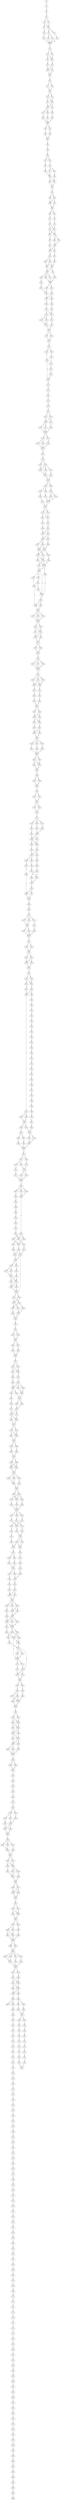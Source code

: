 strict digraph  {
	S0 -> S1 [ label = T ];
	S1 -> S2 [ label = G ];
	S2 -> S3 [ label = A ];
	S3 -> S4 [ label = C ];
	S3 -> S5 [ label = T ];
	S4 -> S6 [ label = G ];
	S4 -> S7 [ label = A ];
	S5 -> S6 [ label = G ];
	S6 -> S8 [ label = C ];
	S6 -> S9 [ label = A ];
	S7 -> S10 [ label = G ];
	S8 -> S11 [ label = T ];
	S9 -> S12 [ label = G ];
	S9 -> S13 [ label = C ];
	S10 -> S14 [ label = A ];
	S11 -> S15 [ label = A ];
	S12 -> S15 [ label = A ];
	S13 -> S15 [ label = A ];
	S14 -> S15 [ label = A ];
	S15 -> S16 [ label = A ];
	S16 -> S17 [ label = C ];
	S16 -> S18 [ label = T ];
	S17 -> S19 [ label = G ];
	S17 -> S20 [ label = A ];
	S18 -> S19 [ label = G ];
	S19 -> S21 [ label = G ];
	S20 -> S22 [ label = A ];
	S21 -> S23 [ label = C ];
	S21 -> S24 [ label = G ];
	S22 -> S24 [ label = G ];
	S23 -> S25 [ label = A ];
	S24 -> S25 [ label = A ];
	S25 -> S26 [ label = T ];
	S26 -> S27 [ label = C ];
	S26 -> S28 [ label = T ];
	S27 -> S29 [ label = T ];
	S28 -> S29 [ label = T ];
	S29 -> S30 [ label = A ];
	S29 -> S31 [ label = T ];
	S30 -> S32 [ label = C ];
	S30 -> S33 [ label = T ];
	S31 -> S32 [ label = C ];
	S32 -> S34 [ label = C ];
	S32 -> S35 [ label = A ];
	S33 -> S35 [ label = A ];
	S34 -> S36 [ label = T ];
	S35 -> S37 [ label = A ];
	S35 -> S38 [ label = G ];
	S36 -> S39 [ label = C ];
	S37 -> S40 [ label = A ];
	S38 -> S41 [ label = T ];
	S39 -> S42 [ label = C ];
	S40 -> S42 [ label = C ];
	S41 -> S42 [ label = C ];
	S42 -> S43 [ label = C ];
	S42 -> S44 [ label = A ];
	S43 -> S45 [ label = C ];
	S44 -> S46 [ label = G ];
	S45 -> S47 [ label = T ];
	S46 -> S47 [ label = T ];
	S47 -> S48 [ label = G ];
	S48 -> S49 [ label = T ];
	S49 -> S50 [ label = T ];
	S50 -> S51 [ label = A ];
	S50 -> S52 [ label = T ];
	S51 -> S53 [ label = C ];
	S52 -> S54 [ label = T ];
	S53 -> S55 [ label = C ];
	S54 -> S56 [ label = A ];
	S54 -> S57 [ label = G ];
	S55 -> S58 [ label = C ];
	S56 -> S59 [ label = G ];
	S57 -> S58 [ label = C ];
	S58 -> S60 [ label = T ];
	S58 -> S61 [ label = C ];
	S59 -> S61 [ label = C ];
	S60 -> S62 [ label = T ];
	S61 -> S62 [ label = T ];
	S62 -> S63 [ label = G ];
	S63 -> S64 [ label = C ];
	S63 -> S65 [ label = T ];
	S64 -> S66 [ label = C ];
	S65 -> S67 [ label = T ];
	S65 -> S66 [ label = C ];
	S66 -> S68 [ label = T ];
	S67 -> S68 [ label = T ];
	S68 -> S69 [ label = G ];
	S68 -> S70 [ label = T ];
	S69 -> S71 [ label = C ];
	S70 -> S72 [ label = T ];
	S71 -> S73 [ label = C ];
	S72 -> S74 [ label = T ];
	S73 -> S75 [ label = T ];
	S73 -> S76 [ label = A ];
	S74 -> S75 [ label = T ];
	S75 -> S77 [ label = C ];
	S75 -> S78 [ label = T ];
	S76 -> S78 [ label = T ];
	S76 -> S77 [ label = C ];
	S77 -> S79 [ label = A ];
	S78 -> S80 [ label = G ];
	S78 -> S81 [ label = T ];
	S79 -> S82 [ label = C ];
	S80 -> S83 [ label = T ];
	S81 -> S83 [ label = T ];
	S82 -> S84 [ label = A ];
	S83 -> S84 [ label = A ];
	S83 -> S85 [ label = T ];
	S84 -> S86 [ label = C ];
	S85 -> S87 [ label = T ];
	S86 -> S88 [ label = C ];
	S86 -> S89 [ label = T ];
	S87 -> S90 [ label = A ];
	S88 -> S91 [ label = G ];
	S89 -> S92 [ label = A ];
	S89 -> S91 [ label = G ];
	S90 -> S92 [ label = A ];
	S91 -> S93 [ label = C ];
	S92 -> S93 [ label = C ];
	S92 -> S94 [ label = T ];
	S93 -> S95 [ label = C ];
	S93 -> S96 [ label = A ];
	S93 -> S97 [ label = T ];
	S94 -> S98 [ label = G ];
	S95 -> S99 [ label = G ];
	S96 -> S100 [ label = A ];
	S97 -> S99 [ label = G ];
	S98 -> S99 [ label = G ];
	S99 -> S101 [ label = T ];
	S99 -> S102 [ label = G ];
	S100 -> S103 [ label = A ];
	S101 -> S104 [ label = C ];
	S102 -> S105 [ label = G ];
	S103 -> S105 [ label = G ];
	S104 -> S106 [ label = C ];
	S104 -> S107 [ label = A ];
	S105 -> S107 [ label = A ];
	S106 -> S108 [ label = G ];
	S107 -> S109 [ label = A ];
	S108 -> S110 [ label = C ];
	S109 -> S111 [ label = A ];
	S110 -> S112 [ label = C ];
	S111 -> S113 [ label = A ];
	S111 -> S112 [ label = C ];
	S112 -> S114 [ label = G ];
	S113 -> S115 [ label = T ];
	S113 -> S116 [ label = A ];
	S114 -> S117 [ label = C ];
	S115 -> S118 [ label = A ];
	S116 -> S118 [ label = A ];
	S117 -> S119 [ label = T ];
	S118 -> S119 [ label = T ];
	S119 -> S120 [ label = A ];
	S119 -> S121 [ label = T ];
	S120 -> S122 [ label = C ];
	S121 -> S122 [ label = C ];
	S122 -> S123 [ label = T ];
	S123 -> S124 [ label = A ];
	S123 -> S125 [ label = T ];
	S124 -> S126 [ label = C ];
	S125 -> S127 [ label = T ];
	S126 -> S128 [ label = A ];
	S127 -> S129 [ label = T ];
	S128 -> S130 [ label = G ];
	S129 -> S131 [ label = T ];
	S130 -> S132 [ label = G ];
	S131 -> S133 [ label = T ];
	S132 -> S134 [ label = C ];
	S133 -> S128 [ label = A ];
	S134 -> S135 [ label = C ];
	S135 -> S136 [ label = A ];
	S136 -> S137 [ label = G ];
	S137 -> S138 [ label = G ];
	S137 -> S139 [ label = C ];
	S138 -> S140 [ label = T ];
	S139 -> S140 [ label = T ];
	S139 -> S141 [ label = C ];
	S140 -> S142 [ label = G ];
	S140 -> S143 [ label = T ];
	S141 -> S144 [ label = C ];
	S142 -> S145 [ label = T ];
	S143 -> S145 [ label = T ];
	S144 -> S145 [ label = T ];
	S145 -> S146 [ label = G ];
	S145 -> S147 [ label = A ];
	S146 -> S148 [ label = C ];
	S146 -> S149 [ label = T ];
	S147 -> S150 [ label = A ];
	S148 -> S151 [ label = T ];
	S149 -> S151 [ label = T ];
	S150 -> S151 [ label = T ];
	S151 -> S152 [ label = G ];
	S152 -> S153 [ label = A ];
	S153 -> S154 [ label = G ];
	S153 -> S155 [ label = C ];
	S154 -> S156 [ label = A ];
	S155 -> S157 [ label = C ];
	S155 -> S156 [ label = A ];
	S155 -> S158 [ label = T ];
	S156 -> S159 [ label = G ];
	S157 -> S160 [ label = A ];
	S158 -> S159 [ label = G ];
	S159 -> S161 [ label = T ];
	S160 -> S161 [ label = T ];
	S161 -> S162 [ label = G ];
	S161 -> S163 [ label = A ];
	S162 -> S164 [ label = T ];
	S162 -> S165 [ label = A ];
	S163 -> S166 [ label = G ];
	S164 -> S167 [ label = G ];
	S165 -> S168 [ label = A ];
	S166 -> S169 [ label = C ];
	S166 -> S170 [ label = T ];
	S167 -> S171 [ label = T ];
	S168 -> S172 [ label = G ];
	S169 -> S171 [ label = T ];
	S170 -> S171 [ label = T ];
	S171 -> S173 [ label = G ];
	S172 -> S173 [ label = G ];
	S173 -> S174 [ label = G ];
	S173 -> S175 [ label = A ];
	S174 -> S176 [ label = G ];
	S174 -> S177 [ label = T ];
	S175 -> S177 [ label = T ];
	S176 -> S178 [ label = C ];
	S177 -> S179 [ label = G ];
	S178 -> S180 [ label = A ];
	S179 -> S181 [ label = G ];
	S180 -> S182 [ label = G ];
	S181 -> S183 [ label = A ];
	S181 -> S182 [ label = G ];
	S182 -> S184 [ label = G ];
	S183 -> S185 [ label = C ];
	S183 -> S184 [ label = G ];
	S184 -> S186 [ label = G ];
	S184 -> S187 [ label = A ];
	S185 -> S188 [ label = T ];
	S186 -> S189 [ label = C ];
	S186 -> S190 [ label = A ];
	S187 -> S189 [ label = C ];
	S188 -> S190 [ label = A ];
	S189 -> S191 [ label = A ];
	S189 -> S192 [ label = T ];
	S190 -> S192 [ label = T ];
	S190 -> S193 [ label = C ];
	S191 -> S194 [ label = G ];
	S192 -> S195 [ label = C ];
	S192 -> S194 [ label = G ];
	S193 -> S196 [ label = A ];
	S194 -> S197 [ label = C ];
	S194 -> S198 [ label = T ];
	S195 -> S198 [ label = T ];
	S196 -> S198 [ label = T ];
	S197 -> S199 [ label = A ];
	S198 -> S199 [ label = A ];
	S198 -> S200 [ label = G ];
	S199 -> S201 [ label = G ];
	S199 -> S202 [ label = A ];
	S199 -> S203 [ label = A ];
	S200 -> S202 [ label = A ];
	S201 -> S204 [ label = C ];
	S202 -> S205 [ label = G ];
	S203 -> S206 [ label = T ];
	S204 -> S207 [ label = C ];
	S205 -> S208 [ label = G ];
	S205 -> S209 [ label = C ];
	S206 -> S208 [ label = G ];
	S207 -> S202 [ label = A ];
	S208 -> S210 [ label = T ];
	S209 -> S210 [ label = T ];
	S210 -> S211 [ label = G ];
	S210 -> S212 [ label = C ];
	S210 -> S213 [ label = T ];
	S211 -> S214 [ label = T ];
	S212 -> S214 [ label = T ];
	S213 -> S214 [ label = T ];
	S214 -> S215 [ label = G ];
	S214 -> S216 [ label = C ];
	S215 -> S217 [ label = T ];
	S215 -> S218 [ label = C ];
	S216 -> S218 [ label = C ];
	S217 -> S219 [ label = G ];
	S218 -> S219 [ label = G ];
	S218 -> S220 [ label = A ];
	S219 -> S221 [ label = T ];
	S220 -> S221 [ label = T ];
	S221 -> S222 [ label = T ];
	S221 -> S223 [ label = C ];
	S222 -> S224 [ label = C ];
	S223 -> S224 [ label = C ];
	S224 -> S225 [ label = A ];
	S225 -> S226 [ label = G ];
	S225 -> S227 [ label = T ];
	S225 -> S228 [ label = A ];
	S226 -> S229 [ label = G ];
	S227 -> S229 [ label = G ];
	S228 -> S229 [ label = G ];
	S229 -> S230 [ label = T ];
	S230 -> S231 [ label = T ];
	S230 -> S232 [ label = A ];
	S230 -> S233 [ label = G ];
	S231 -> S234 [ label = C ];
	S232 -> S235 [ label = G ];
	S233 -> S234 [ label = C ];
	S233 -> S235 [ label = G ];
	S234 -> S236 [ label = C ];
	S235 -> S237 [ label = G ];
	S236 -> S238 [ label = T ];
	S237 -> S239 [ label = A ];
	S238 -> S240 [ label = C ];
	S239 -> S241 [ label = T ];
	S240 -> S242 [ label = C ];
	S241 -> S242 [ label = C ];
	S242 -> S243 [ label = T ];
	S242 -> S244 [ label = A ];
	S243 -> S245 [ label = G ];
	S244 -> S246 [ label = A ];
	S244 -> S245 [ label = G ];
	S245 -> S247 [ label = T ];
	S245 -> S248 [ label = A ];
	S246 -> S248 [ label = A ];
	S247 -> S249 [ label = T ];
	S248 -> S250 [ label = G ];
	S249 -> S251 [ label = C ];
	S250 -> S252 [ label = G ];
	S250 -> S251 [ label = C ];
	S251 -> S253 [ label = T ];
	S252 -> S253 [ label = T ];
	S253 -> S254 [ label = C ];
	S253 -> S255 [ label = G ];
	S253 -> S256 [ label = T ];
	S254 -> S257 [ label = C ];
	S255 -> S258 [ label = A ];
	S256 -> S259 [ label = G ];
	S257 -> S260 [ label = T ];
	S258 -> S260 [ label = T ];
	S259 -> S260 [ label = T ];
	S260 -> S261 [ label = G ];
	S260 -> S262 [ label = A ];
	S261 -> S263 [ label = C ];
	S261 -> S264 [ label = G ];
	S262 -> S264 [ label = G ];
	S263 -> S265 [ label = A ];
	S264 -> S265 [ label = A ];
	S265 -> S266 [ label = G ];
	S266 -> S267 [ label = C ];
	S266 -> S268 [ label = A ];
	S267 -> S269 [ label = A ];
	S268 -> S269 [ label = A ];
	S269 -> S270 [ label = G ];
	S270 -> S271 [ label = G ];
	S270 -> S272 [ label = A ];
	S271 -> S273 [ label = T ];
	S272 -> S273 [ label = T ];
	S273 -> S274 [ label = C ];
	S273 -> S275 [ label = T ];
	S274 -> S276 [ label = C ];
	S275 -> S276 [ label = C ];
	S276 -> S277 [ label = T ];
	S277 -> S278 [ label = C ];
	S277 -> S279 [ label = T ];
	S277 -> S280 [ label = G ];
	S278 -> S281 [ label = G ];
	S279 -> S282 [ label = C ];
	S280 -> S283 [ label = T ];
	S281 -> S284 [ label = A ];
	S282 -> S285 [ label = T ];
	S283 -> S285 [ label = T ];
	S284 -> S286 [ label = G ];
	S285 -> S287 [ label = C ];
	S285 -> S286 [ label = G ];
	S286 -> S288 [ label = G ];
	S286 -> S289 [ label = A ];
	S287 -> S289 [ label = A ];
	S288 -> S290 [ label = C ];
	S289 -> S291 [ label = A ];
	S290 -> S292 [ label = T ];
	S291 -> S293 [ label = C ];
	S291 -> S292 [ label = T ];
	S292 -> S294 [ label = C ];
	S292 -> S295 [ label = A ];
	S293 -> S296 [ label = A ];
	S294 -> S297 [ label = C ];
	S295 -> S298 [ label = T ];
	S296 -> S299 [ label = T ];
	S297 -> S300 [ label = A ];
	S298 -> S301 [ label = G ];
	S299 -> S302 [ label = T ];
	S300 -> S303 [ label = C ];
	S301 -> S304 [ label = C ];
	S302 -> S305 [ label = T ];
	S302 -> S304 [ label = C ];
	S303 -> S306 [ label = C ];
	S304 -> S307 [ label = C ];
	S305 -> S307 [ label = C ];
	S306 -> S308 [ label = T ];
	S307 -> S309 [ label = T ];
	S308 -> S310 [ label = G ];
	S309 -> S303 [ label = C ];
	S309 -> S311 [ label = G ];
	S310 -> S312 [ label = A ];
	S311 -> S306 [ label = C ];
	S312 -> S313 [ label = T ];
	S312 -> S314 [ label = C ];
	S312 -> S315 [ label = G ];
	S313 -> S316 [ label = C ];
	S314 -> S317 [ label = T ];
	S315 -> S316 [ label = C ];
	S316 -> S318 [ label = A ];
	S316 -> S319 [ label = T ];
	S317 -> S320 [ label = G ];
	S318 -> S321 [ label = G ];
	S319 -> S321 [ label = G ];
	S320 -> S321 [ label = G ];
	S321 -> S322 [ label = C ];
	S322 -> S323 [ label = T ];
	S322 -> S324 [ label = C ];
	S323 -> S325 [ label = C ];
	S324 -> S325 [ label = C ];
	S325 -> S326 [ label = C ];
	S325 -> S327 [ label = A ];
	S326 -> S328 [ label = A ];
	S327 -> S329 [ label = G ];
	S327 -> S328 [ label = A ];
	S328 -> S330 [ label = C ];
	S329 -> S330 [ label = C ];
	S330 -> S331 [ label = A ];
	S331 -> S332 [ label = G ];
	S331 -> S333 [ label = A ];
	S332 -> S334 [ label = G ];
	S332 -> S335 [ label = A ];
	S333 -> S334 [ label = G ];
	S334 -> S336 [ label = A ];
	S335 -> S337 [ label = G ];
	S336 -> S338 [ label = G ];
	S336 -> S339 [ label = T ];
	S337 -> S339 [ label = T ];
	S338 -> S340 [ label = C ];
	S339 -> S341 [ label = T ];
	S340 -> S342 [ label = A ];
	S341 -> S343 [ label = A ];
	S341 -> S344 [ label = G ];
	S342 -> S345 [ label = C ];
	S343 -> S346 [ label = T ];
	S344 -> S346 [ label = T ];
	S345 -> S347 [ label = A ];
	S346 -> S348 [ label = A ];
	S346 -> S349 [ label = C ];
	S347 -> S350 [ label = G ];
	S348 -> S351 [ label = G ];
	S349 -> S352 [ label = G ];
	S350 -> S353 [ label = G ];
	S351 -> S354 [ label = C ];
	S351 -> S355 [ label = T ];
	S352 -> S356 [ label = C ];
	S352 -> S357 [ label = G ];
	S353 -> S358 [ label = T ];
	S354 -> S359 [ label = C ];
	S355 -> S360 [ label = A ];
	S356 -> S361 [ label = T ];
	S357 -> S361 [ label = T ];
	S358 -> S362 [ label = G ];
	S359 -> S363 [ label = C ];
	S360 -> S363 [ label = C ];
	S361 -> S363 [ label = C ];
	S362 -> S364 [ label = A ];
	S363 -> S365 [ label = C ];
	S364 -> S366 [ label = G ];
	S365 -> S367 [ label = A ];
	S365 -> S368 [ label = G ];
	S366 -> S369 [ label = G ];
	S367 -> S370 [ label = G ];
	S367 -> S371 [ label = T ];
	S368 -> S372 [ label = C ];
	S369 -> S373 [ label = T ];
	S370 -> S374 [ label = G ];
	S371 -> S375 [ label = C ];
	S372 -> S375 [ label = C ];
	S373 -> S376 [ label = G ];
	S374 -> S377 [ label = A ];
	S375 -> S378 [ label = C ];
	S375 -> S379 [ label = T ];
	S376 -> S380 [ label = T ];
	S377 -> S381 [ label = T ];
	S378 -> S381 [ label = T ];
	S379 -> S381 [ label = T ];
	S380 -> S382 [ label = G ];
	S381 -> S383 [ label = C ];
	S382 -> S384 [ label = C ];
	S383 -> S385 [ label = G ];
	S383 -> S386 [ label = T ];
	S383 -> S387 [ label = A ];
	S384 -> S388 [ label = T ];
	S385 -> S389 [ label = G ];
	S386 -> S389 [ label = G ];
	S387 -> S390 [ label = G ];
	S388 -> S391 [ label = C ];
	S389 -> S392 [ label = A ];
	S390 -> S393 [ label = G ];
	S391 -> S394 [ label = A ];
	S392 -> S395 [ label = A ];
	S392 -> S396 [ label = G ];
	S392 -> S397 [ label = C ];
	S393 -> S398 [ label = C ];
	S394 -> S399 [ label = C ];
	S395 -> S400 [ label = G ];
	S396 -> S400 [ label = G ];
	S397 -> S401 [ label = A ];
	S397 -> S402 [ label = T ];
	S398 -> S403 [ label = A ];
	S399 -> S404 [ label = C ];
	S400 -> S405 [ label = T ];
	S401 -> S406 [ label = G ];
	S402 -> S407 [ label = A ];
	S403 -> S408 [ label = T ];
	S404 -> S409 [ label = C ];
	S405 -> S410 [ label = G ];
	S405 -> S411 [ label = C ];
	S406 -> S410 [ label = G ];
	S407 -> S411 [ label = C ];
	S408 -> S412 [ label = C ];
	S409 -> S413 [ label = G ];
	S410 -> S414 [ label = A ];
	S411 -> S414 [ label = A ];
	S411 -> S415 [ label = G ];
	S412 -> S416 [ label = A ];
	S413 -> S417 [ label = C ];
	S414 -> S418 [ label = A ];
	S414 -> S419 [ label = C ];
	S415 -> S420 [ label = T ];
	S415 -> S421 [ label = G ];
	S416 -> S422 [ label = C ];
	S417 -> S423 [ label = A ];
	S418 -> S424 [ label = G ];
	S419 -> S425 [ label = C ];
	S419 -> S426 [ label = A ];
	S420 -> S427 [ label = C ];
	S421 -> S427 [ label = C ];
	S421 -> S428 [ label = A ];
	S422 -> S397 [ label = C ];
	S423 -> S352 [ label = G ];
	S424 -> S429 [ label = C ];
	S425 -> S430 [ label = T ];
	S426 -> S430 [ label = T ];
	S427 -> S431 [ label = C ];
	S427 -> S432 [ label = T ];
	S428 -> S431 [ label = C ];
	S428 -> S433 [ label = A ];
	S429 -> S434 [ label = A ];
	S430 -> S434 [ label = A ];
	S430 -> S435 [ label = T ];
	S431 -> S436 [ label = A ];
	S432 -> S437 [ label = T ];
	S433 -> S437 [ label = T ];
	S434 -> S438 [ label = G ];
	S434 -> S439 [ label = T ];
	S435 -> S439 [ label = T ];
	S436 -> S440 [ label = G ];
	S437 -> S440 [ label = G ];
	S438 -> S415 [ label = G ];
	S439 -> S415 [ label = G ];
	S440 -> S441 [ label = G ];
	S441 -> S442 [ label = T ];
	S442 -> S443 [ label = G ];
	S442 -> S444 [ label = T ];
	S443 -> S445 [ label = G ];
	S444 -> S445 [ label = G ];
	S445 -> S446 [ label = C ];
	S445 -> S447 [ label = T ];
	S446 -> S448 [ label = A ];
	S447 -> S449 [ label = G ];
	S448 -> S450 [ label = G ];
	S449 -> S450 [ label = G ];
	S450 -> S451 [ label = C ];
	S451 -> S452 [ label = A ];
	S451 -> S453 [ label = T ];
	S452 -> S454 [ label = C ];
	S452 -> S455 [ label = G ];
	S453 -> S455 [ label = G ];
	S454 -> S456 [ label = G ];
	S455 -> S457 [ label = A ];
	S456 -> S458 [ label = G ];
	S457 -> S459 [ label = C ];
	S458 -> S460 [ label = A ];
	S459 -> S461 [ label = G ];
	S459 -> S460 [ label = A ];
	S459 -> S462 [ label = C ];
	S460 -> S463 [ label = A ];
	S460 -> S464 [ label = C ];
	S461 -> S465 [ label = T ];
	S462 -> S465 [ label = T ];
	S463 -> S466 [ label = G ];
	S464 -> S467 [ label = A ];
	S465 -> S466 [ label = G ];
	S466 -> S468 [ label = A ];
	S466 -> S469 [ label = C ];
	S467 -> S470 [ label = T ];
	S468 -> S471 [ label = T ];
	S469 -> S471 [ label = T ];
	S470 -> S472 [ label = G ];
	S471 -> S473 [ label = T ];
	S471 -> S474 [ label = C ];
	S472 -> S474 [ label = C ];
	S473 -> S475 [ label = C ];
	S474 -> S475 [ label = C ];
	S474 -> S476 [ label = T ];
	S475 -> S477 [ label = A ];
	S476 -> S477 [ label = A ];
	S477 -> S478 [ label = C ];
	S477 -> S479 [ label = T ];
	S478 -> S480 [ label = G ];
	S478 -> S481 [ label = T ];
	S479 -> S480 [ label = G ];
	S480 -> S482 [ label = C ];
	S481 -> S482 [ label = C ];
	S482 -> S483 [ label = T ];
	S482 -> S484 [ label = C ];
	S483 -> S485 [ label = C ];
	S484 -> S486 [ label = T ];
	S485 -> S487 [ label = T ];
	S486 -> S487 [ label = T ];
	S487 -> S488 [ label = C ];
	S487 -> S489 [ label = G ];
	S488 -> S490 [ label = C ];
	S488 -> S491 [ label = T ];
	S489 -> S491 [ label = T ];
	S489 -> S490 [ label = C ];
	S490 -> S492 [ label = T ];
	S491 -> S492 [ label = T ];
	S492 -> S493 [ label = C ];
	S492 -> S494 [ label = G ];
	S492 -> S495 [ label = T ];
	S493 -> S496 [ label = T ];
	S494 -> S497 [ label = G ];
	S495 -> S496 [ label = T ];
	S496 -> S498 [ label = C ];
	S497 -> S498 [ label = C ];
	S498 -> S499 [ label = C ];
	S498 -> S500 [ label = A ];
	S499 -> S501 [ label = C ];
	S500 -> S502 [ label = G ];
	S500 -> S503 [ label = A ];
	S500 -> S501 [ label = C ];
	S501 -> S504 [ label = T ];
	S502 -> S505 [ label = C ];
	S503 -> S506 [ label = A ];
	S504 -> S507 [ label = C ];
	S505 -> S507 [ label = C ];
	S506 -> S507 [ label = C ];
	S507 -> S508 [ label = C ];
	S507 -> S509 [ label = T ];
	S507 -> S510 [ label = A ];
	S508 -> S511 [ label = C ];
	S509 -> S512 [ label = G ];
	S510 -> S513 [ label = A ];
	S511 -> S514 [ label = G ];
	S511 -> S515 [ label = T ];
	S512 -> S516 [ label = C ];
	S513 -> S516 [ label = C ];
	S514 -> S517 [ label = A ];
	S515 -> S518 [ label = T ];
	S516 -> S519 [ label = G ];
	S517 -> S520 [ label = G ];
	S518 -> S521 [ label = C ];
	S519 -> S520 [ label = G ];
	S520 -> S522 [ label = G ];
	S520 -> S523 [ label = A ];
	S521 -> S524 [ label = C ];
	S522 -> S525 [ label = A ];
	S522 -> S526 [ label = G ];
	S523 -> S526 [ label = G ];
	S524 -> S525 [ label = A ];
	S525 -> S527 [ label = A ];
	S526 -> S528 [ label = C ];
	S527 -> S529 [ label = G ];
	S527 -> S530 [ label = C ];
	S528 -> S531 [ label = A ];
	S529 -> S532 [ label = G ];
	S530 -> S533 [ label = T ];
	S531 -> S534 [ label = C ];
	S532 -> S535 [ label = A ];
	S533 -> S535 [ label = A ];
	S534 -> S536 [ label = C ];
	S535 -> S537 [ label = G ];
	S535 -> S538 [ label = C ];
	S536 -> S539 [ label = T ];
	S537 -> S540 [ label = G ];
	S538 -> S541 [ label = T ];
	S539 -> S541 [ label = T ];
	S540 -> S542 [ label = T ];
	S541 -> S543 [ label = G ];
	S542 -> S544 [ label = G ];
	S543 -> S545 [ label = C ];
	S544 -> S546 [ label = G ];
	S545 -> S546 [ label = G ];
	S545 -> S547 [ label = C ];
	S546 -> S548 [ label = T ];
	S547 -> S548 [ label = T ];
	S548 -> S549 [ label = C ];
	S548 -> S550 [ label = G ];
	S548 -> S551 [ label = A ];
	S549 -> S552 [ label = G ];
	S549 -> S553 [ label = C ];
	S550 -> S554 [ label = A ];
	S551 -> S553 [ label = C ];
	S552 -> S555 [ label = T ];
	S553 -> S555 [ label = T ];
	S554 -> S556 [ label = C ];
	S555 -> S557 [ label = C ];
	S555 -> S558 [ label = G ];
	S555 -> S559 [ label = A ];
	S556 -> S558 [ label = G ];
	S557 -> S560 [ label = A ];
	S558 -> S560 [ label = A ];
	S558 -> S561 [ label = C ];
	S559 -> S560 [ label = A ];
	S560 -> S562 [ label = C ];
	S560 -> S563 [ label = A ];
	S561 -> S564 [ label = T ];
	S562 -> S565 [ label = C ];
	S563 -> S566 [ label = G ];
	S563 -> S567 [ label = A ];
	S564 -> S565 [ label = C ];
	S565 -> S568 [ label = G ];
	S565 -> S569 [ label = C ];
	S566 -> S568 [ label = G ];
	S567 -> S570 [ label = A ];
	S568 -> S571 [ label = T ];
	S569 -> S572 [ label = A ];
	S569 -> S573 [ label = G ];
	S570 -> S571 [ label = T ];
	S571 -> S574 [ label = G ];
	S571 -> S575 [ label = G ];
	S571 -> S576 [ label = T ];
	S572 -> S574 [ label = G ];
	S573 -> S577 [ label = A ];
	S574 -> S578 [ label = C ];
	S574 -> S579 [ label = A ];
	S575 -> S569 [ label = C ];
	S576 -> S569 [ label = C ];
	S577 -> S579 [ label = A ];
	S578 -> S580 [ label = G ];
	S579 -> S580 [ label = G ];
	S580 -> S581 [ label = G ];
	S580 -> S582 [ label = C ];
	S581 -> S583 [ label = A ];
	S582 -> S584 [ label = C ];
	S583 -> S585 [ label = G ];
	S584 -> S586 [ label = T ];
	S584 -> S587 [ label = A ];
	S585 -> S588 [ label = C ];
	S586 -> S588 [ label = C ];
	S586 -> S589 [ label = T ];
	S587 -> S588 [ label = C ];
	S588 -> S590 [ label = T ];
	S589 -> S590 [ label = T ];
	S590 -> S591 [ label = T ];
	S591 -> S592 [ label = C ];
	S591 -> S593 [ label = T ];
	S592 -> S594 [ label = C ];
	S592 -> S595 [ label = G ];
	S593 -> S595 [ label = G ];
	S594 -> S596 [ label = T ];
	S594 -> S597 [ label = A ];
	S595 -> S596 [ label = T ];
	S596 -> S598 [ label = C ];
	S596 -> S599 [ label = G ];
	S597 -> S599 [ label = G ];
	S598 -> S600 [ label = T ];
	S599 -> S600 [ label = T ];
	S599 -> S601 [ label = C ];
	S600 -> S602 [ label = G ];
	S600 -> S603 [ label = T ];
	S601 -> S603 [ label = T ];
	S602 -> S604 [ label = C ];
	S603 -> S605 [ label = G ];
	S603 -> S606 [ label = A ];
	S604 -> S607 [ label = G ];
	S605 -> S607 [ label = G ];
	S606 -> S607 [ label = G ];
	S607 -> S608 [ label = A ];
	S608 -> S609 [ label = T ];
	S608 -> S610 [ label = G ];
	S609 -> S611 [ label = G ];
	S610 -> S611 [ label = G ];
	S611 -> S612 [ label = A ];
	S612 -> S613 [ label = A ];
	S613 -> S614 [ label = A ];
	S614 -> S615 [ label = A ];
	S615 -> S616 [ label = C ];
	S616 -> S617 [ label = A ];
	S617 -> S618 [ label = G ];
	S618 -> S619 [ label = C ];
	S618 -> S620 [ label = T ];
	S619 -> S621 [ label = C ];
	S619 -> S622 [ label = T ];
	S620 -> S623 [ label = A ];
	S621 -> S624 [ label = T ];
	S622 -> S625 [ label = A ];
	S623 -> S624 [ label = T ];
	S624 -> S626 [ label = T ];
	S624 -> S627 [ label = C ];
	S625 -> S627 [ label = C ];
	S626 -> S628 [ label = C ];
	S627 -> S628 [ label = C ];
	S628 -> S629 [ label = C ];
	S629 -> S630 [ label = G ];
	S629 -> S631 [ label = C ];
	S629 -> S632 [ label = A ];
	S630 -> S633 [ label = C ];
	S631 -> S634 [ label = T ];
	S632 -> S633 [ label = C ];
	S633 -> S635 [ label = T ];
	S634 -> S635 [ label = T ];
	S635 -> S636 [ label = G ];
	S635 -> S637 [ label = T ];
	S636 -> S638 [ label = G ];
	S636 -> S639 [ label = C ];
	S637 -> S638 [ label = G ];
	S638 -> S640 [ label = C ];
	S638 -> S641 [ label = G ];
	S639 -> S642 [ label = A ];
	S640 -> S643 [ label = T ];
	S641 -> S644 [ label = A ];
	S642 -> S644 [ label = A ];
	S643 -> S645 [ label = C ];
	S644 -> S645 [ label = C ];
	S645 -> S646 [ label = G ];
	S645 -> S647 [ label = A ];
	S646 -> S648 [ label = G ];
	S647 -> S648 [ label = G ];
	S647 -> S649 [ label = A ];
	S648 -> S650 [ label = G ];
	S649 -> S650 [ label = G ];
	S650 -> S651 [ label = A ];
	S651 -> S652 [ label = C ];
	S651 -> S653 [ label = T ];
	S652 -> S654 [ label = T ];
	S652 -> S655 [ label = C ];
	S653 -> S654 [ label = T ];
	S654 -> S656 [ label = T ];
	S655 -> S656 [ label = T ];
	S656 -> S657 [ label = C ];
	S656 -> S658 [ label = T ];
	S657 -> S659 [ label = A ];
	S657 -> S660 [ label = T ];
	S658 -> S661 [ label = C ];
	S659 -> S662 [ label = C ];
	S660 -> S662 [ label = C ];
	S660 -> S663 [ label = G ];
	S661 -> S664 [ label = T ];
	S662 -> S665 [ label = C ];
	S663 -> S665 [ label = C ];
	S664 -> S665 [ label = C ];
	S665 -> S666 [ label = C ];
	S665 -> S667 [ label = T ];
	S666 -> S668 [ label = T ];
	S667 -> S668 [ label = T ];
	S668 -> S669 [ label = C ];
	S668 -> S670 [ label = G ];
	S668 -> S671 [ label = A ];
	S668 -> S672 [ label = T ];
	S669 -> S673 [ label = C ];
	S670 -> S673 [ label = C ];
	S671 -> S674 [ label = A ];
	S672 -> S675 [ label = T ];
	S673 -> S676 [ label = T ];
	S674 -> S676 [ label = T ];
	S675 -> S676 [ label = T ];
	S676 -> S677 [ label = G ];
	S676 -> S678 [ label = C ];
	S677 -> S679 [ label = G ];
	S678 -> S680 [ label = A ];
	S679 -> S681 [ label = A ];
	S679 -> S682 [ label = G ];
	S680 -> S682 [ label = G ];
	S681 -> S683 [ label = C ];
	S681 -> S684 [ label = T ];
	S682 -> S683 [ label = C ];
	S683 -> S685 [ label = C ];
	S683 -> S686 [ label = T ];
	S684 -> S686 [ label = T ];
	S685 -> S688 [ label = T ];
	S686 -> S689 [ label = T ];
	S688 -> S690 [ label = C ];
	S688 -> S691 [ label = G ];
	S689 -> S692 [ label = C ];
	S689 -> S693 [ label = T ];
	S690 -> S694 [ label = C ];
	S691 -> S695 [ label = T ];
	S693 -> S696 [ label = T ];
	S694 -> S697 [ label = G ];
	S695 -> S697 [ label = G ];
	S696 -> S698 [ label = A ];
	S697 -> S699 [ label = C ];
	S697 -> S700 [ label = T ];
	S698 -> S701 [ label = T ];
	S699 -> S702 [ label = T ];
	S700 -> S703 [ label = C ];
	S701 -> S704 [ label = C ];
	S702 -> S705 [ label = G ];
	S703 -> S706 [ label = C ];
	S704 -> S707 [ label = T ];
	S705 -> S708 [ label = C ];
	S706 -> S709 [ label = T ];
	S707 -> S710 [ label = T ];
	S708 -> S711 [ label = T ];
	S709 -> S712 [ label = C ];
	S710 -> S713 [ label = G ];
	S711 -> S714 [ label = C ];
	S712 -> S715 [ label = T ];
	S713 -> S716 [ label = A ];
	S714 -> S717 [ label = C ];
	S715 -> S718 [ label = G ];
	S716 -> S719 [ label = C ];
	S717 -> S720 [ label = A ];
	S718 -> S721 [ label = C ];
	S719 -> S722 [ label = A ];
	S720 -> S723 [ label = G ];
	S721 -> S724 [ label = T ];
	S722 -> S725 [ label = A ];
	S723 -> S726 [ label = C ];
	S724 -> S726 [ label = C ];
	S725 -> S727 [ label = T ];
	S727 -> S728 [ label = A ];
	S728 -> S729 [ label = G ];
	S729 -> S730 [ label = A ];
	S730 -> S731 [ label = C ];
	S731 -> S732 [ label = G ];
	S732 -> S733 [ label = T ];
	S733 -> S734 [ label = C ];
	S734 -> S735 [ label = A ];
	S735 -> S736 [ label = T ];
	S736 -> S737 [ label = C ];
	S737 -> S738 [ label = T ];
	S738 -> S739 [ label = A ];
	S739 -> S740 [ label = G ];
	S740 -> S741 [ label = C ];
	S741 -> S742 [ label = C ];
	S742 -> S743 [ label = A ];
	S743 -> S744 [ label = T ];
	S744 -> S745 [ label = C ];
	S745 -> S746 [ label = A ];
	S746 -> S747 [ label = A ];
	S747 -> S748 [ label = G ];
	S748 -> S749 [ label = G ];
	S749 -> S750 [ label = T ];
	S750 -> S751 [ label = A ];
	S751 -> S752 [ label = C ];
	S752 -> S753 [ label = T ];
	S753 -> S754 [ label = A ];
	S754 -> S755 [ label = T ];
	S755 -> S756 [ label = G ];
	S756 -> S757 [ label = T ];
	S757 -> S758 [ label = A ];
	S758 -> S759 [ label = G ];
	S759 -> S760 [ label = T ];
	S760 -> S761 [ label = G ];
	S761 -> S762 [ label = G ];
	S762 -> S763 [ label = T ];
	S763 -> S764 [ label = T ];
	S764 -> S765 [ label = C ];
	S765 -> S766 [ label = T ];
	S766 -> S767 [ label = C ];
	S767 -> S768 [ label = T ];
	S768 -> S769 [ label = A ];
	S769 -> S770 [ label = G ];
	S770 -> S771 [ label = G ];
	S771 -> S772 [ label = A ];
	S772 -> S773 [ label = A ];
	S773 -> S774 [ label = T ];
	S774 -> S775 [ label = T ];
	S775 -> S776 [ label = A ];
	S776 -> S777 [ label = A ];
	S777 -> S778 [ label = T ];
	S778 -> S779 [ label = G ];
	S779 -> S780 [ label = G ];
	S780 -> S781 [ label = C ];
	S781 -> S782 [ label = T ];
	S782 -> S783 [ label = C ];
	S783 -> S784 [ label = G ];
	S784 -> S785 [ label = G ];
	S785 -> S786 [ label = T ];
	S786 -> S787 [ label = T ];
	S787 -> S788 [ label = A ];
	S788 -> S789 [ label = T ];
	S789 -> S790 [ label = T ];
	S790 -> S791 [ label = T ];
	S791 -> S792 [ label = G ];
	S792 -> S793 [ label = T ];
	S793 -> S794 [ label = T ];
	S794 -> S795 [ label = C ];
	S795 -> S796 [ label = A ];
	S796 -> S797 [ label = C ];
	S797 -> S798 [ label = T ];
	S798 -> S799 [ label = G ];
	S799 -> S800 [ label = G ];
	S800 -> S801 [ label = A ];
	S801 -> S802 [ label = T ];
	S802 -> S803 [ label = T ];
	S803 -> S804 [ label = T ];
	S804 -> S805 [ label = A ];
	S805 -> S806 [ label = T ];
	S806 -> S807 [ label = T ];
	S807 -> S808 [ label = T ];
}
